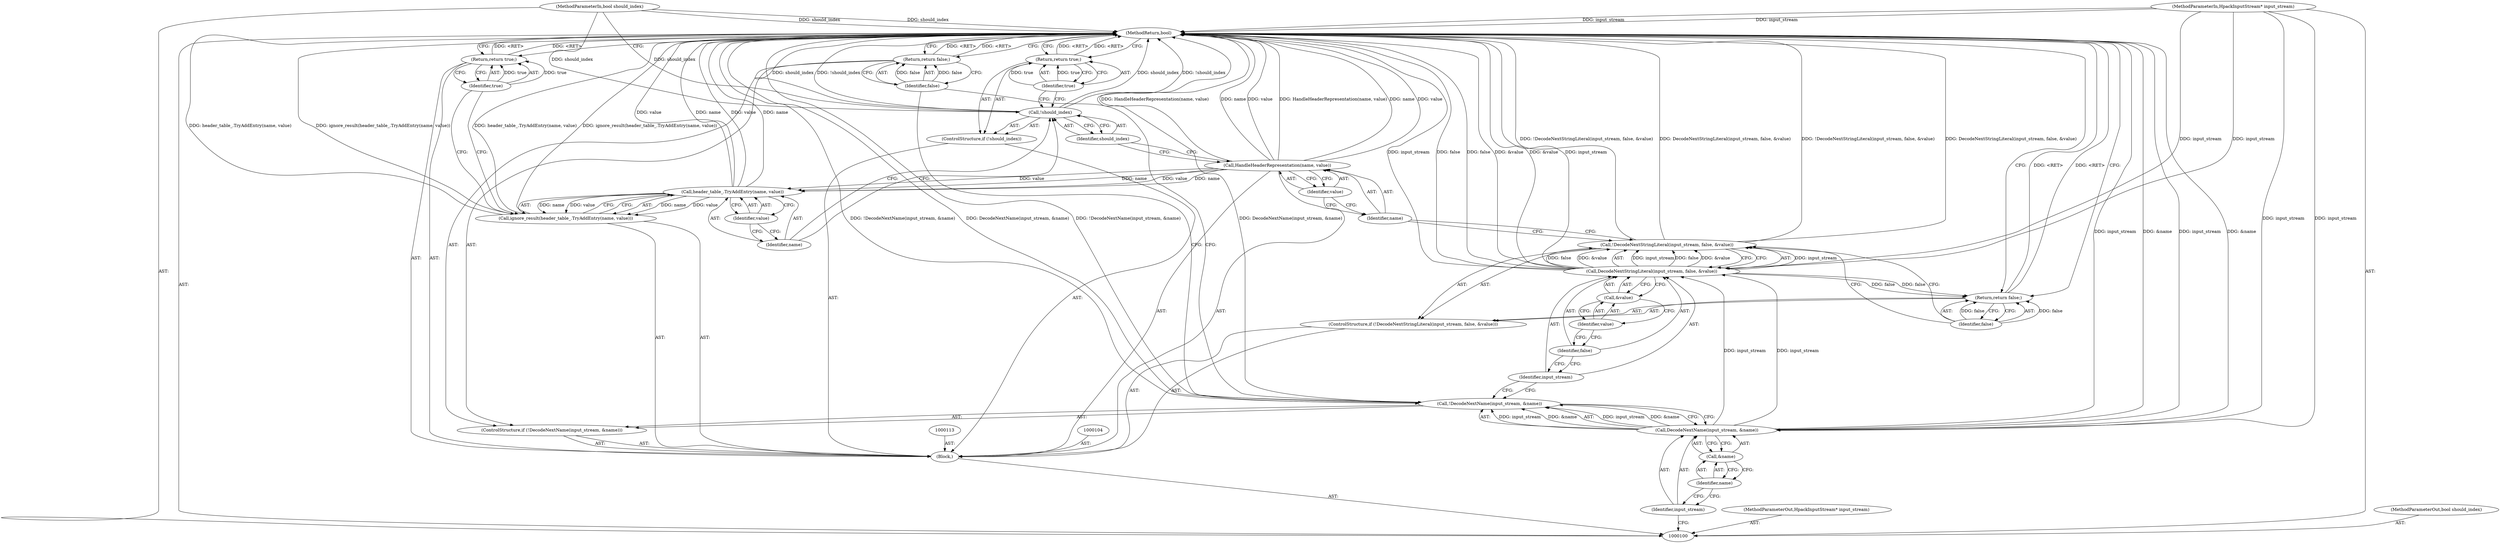 digraph "1_Chrome_37f06e622f3122a0f456fa8017d832f7e08b7457_0" {
"1000137" [label="(MethodReturn,bool)"];
"1000101" [label="(MethodParameterIn,HpackInputStream* input_stream)"];
"1000177" [label="(MethodParameterOut,HpackInputStream* input_stream)"];
"1000123" [label="(Call,HandleHeaderRepresentation(name, value))"];
"1000124" [label="(Identifier,name)"];
"1000125" [label="(Identifier,value)"];
"1000126" [label="(ControlStructure,if (!should_index))"];
"1000127" [label="(Call,!should_index)"];
"1000128" [label="(Identifier,should_index)"];
"1000130" [label="(Identifier,true)"];
"1000129" [label="(Return,return true;)"];
"1000132" [label="(Call,header_table_.TryAddEntry(name, value))"];
"1000131" [label="(Call,ignore_result(header_table_.TryAddEntry(name, value)))"];
"1000133" [label="(Identifier,name)"];
"1000134" [label="(Identifier,value)"];
"1000135" [label="(Return,return true;)"];
"1000136" [label="(Identifier,true)"];
"1000102" [label="(MethodParameterIn,bool should_index)"];
"1000178" [label="(MethodParameterOut,bool should_index)"];
"1000103" [label="(Block,)"];
"1000105" [label="(ControlStructure,if (!DecodeNextName(input_stream, &name)))"];
"1000108" [label="(Identifier,input_stream)"];
"1000109" [label="(Call,&name)"];
"1000110" [label="(Identifier,name)"];
"1000106" [label="(Call,!DecodeNextName(input_stream, &name))"];
"1000107" [label="(Call,DecodeNextName(input_stream, &name))"];
"1000112" [label="(Identifier,false)"];
"1000111" [label="(Return,return false;)"];
"1000114" [label="(ControlStructure,if (!DecodeNextStringLiteral(input_stream, false, &value)))"];
"1000117" [label="(Identifier,input_stream)"];
"1000118" [label="(Identifier,false)"];
"1000119" [label="(Call,&value)"];
"1000120" [label="(Identifier,value)"];
"1000115" [label="(Call,!DecodeNextStringLiteral(input_stream, false, &value))"];
"1000116" [label="(Call,DecodeNextStringLiteral(input_stream, false, &value))"];
"1000122" [label="(Identifier,false)"];
"1000121" [label="(Return,return false;)"];
"1000137" -> "1000100"  [label="AST: "];
"1000137" -> "1000111"  [label="CFG: "];
"1000137" -> "1000121"  [label="CFG: "];
"1000137" -> "1000129"  [label="CFG: "];
"1000137" -> "1000135"  [label="CFG: "];
"1000111" -> "1000137"  [label="DDG: <RET>"];
"1000135" -> "1000137"  [label="DDG: <RET>"];
"1000121" -> "1000137"  [label="DDG: <RET>"];
"1000116" -> "1000137"  [label="DDG: input_stream"];
"1000116" -> "1000137"  [label="DDG: false"];
"1000116" -> "1000137"  [label="DDG: &value"];
"1000123" -> "1000137"  [label="DDG: value"];
"1000123" -> "1000137"  [label="DDG: HandleHeaderRepresentation(name, value)"];
"1000123" -> "1000137"  [label="DDG: name"];
"1000107" -> "1000137"  [label="DDG: input_stream"];
"1000107" -> "1000137"  [label="DDG: &name"];
"1000106" -> "1000137"  [label="DDG: DecodeNextName(input_stream, &name)"];
"1000106" -> "1000137"  [label="DDG: !DecodeNextName(input_stream, &name)"];
"1000132" -> "1000137"  [label="DDG: value"];
"1000132" -> "1000137"  [label="DDG: name"];
"1000115" -> "1000137"  [label="DDG: !DecodeNextStringLiteral(input_stream, false, &value)"];
"1000115" -> "1000137"  [label="DDG: DecodeNextStringLiteral(input_stream, false, &value)"];
"1000127" -> "1000137"  [label="DDG: !should_index"];
"1000127" -> "1000137"  [label="DDG: should_index"];
"1000101" -> "1000137"  [label="DDG: input_stream"];
"1000131" -> "1000137"  [label="DDG: header_table_.TryAddEntry(name, value)"];
"1000131" -> "1000137"  [label="DDG: ignore_result(header_table_.TryAddEntry(name, value))"];
"1000102" -> "1000137"  [label="DDG: should_index"];
"1000129" -> "1000137"  [label="DDG: <RET>"];
"1000101" -> "1000100"  [label="AST: "];
"1000101" -> "1000137"  [label="DDG: input_stream"];
"1000101" -> "1000107"  [label="DDG: input_stream"];
"1000101" -> "1000116"  [label="DDG: input_stream"];
"1000177" -> "1000100"  [label="AST: "];
"1000123" -> "1000103"  [label="AST: "];
"1000123" -> "1000125"  [label="CFG: "];
"1000124" -> "1000123"  [label="AST: "];
"1000125" -> "1000123"  [label="AST: "];
"1000128" -> "1000123"  [label="CFG: "];
"1000123" -> "1000137"  [label="DDG: value"];
"1000123" -> "1000137"  [label="DDG: HandleHeaderRepresentation(name, value)"];
"1000123" -> "1000137"  [label="DDG: name"];
"1000123" -> "1000132"  [label="DDG: name"];
"1000123" -> "1000132"  [label="DDG: value"];
"1000124" -> "1000123"  [label="AST: "];
"1000124" -> "1000115"  [label="CFG: "];
"1000125" -> "1000124"  [label="CFG: "];
"1000125" -> "1000123"  [label="AST: "];
"1000125" -> "1000124"  [label="CFG: "];
"1000123" -> "1000125"  [label="CFG: "];
"1000126" -> "1000103"  [label="AST: "];
"1000127" -> "1000126"  [label="AST: "];
"1000129" -> "1000126"  [label="AST: "];
"1000127" -> "1000126"  [label="AST: "];
"1000127" -> "1000128"  [label="CFG: "];
"1000128" -> "1000127"  [label="AST: "];
"1000130" -> "1000127"  [label="CFG: "];
"1000133" -> "1000127"  [label="CFG: "];
"1000127" -> "1000137"  [label="DDG: !should_index"];
"1000127" -> "1000137"  [label="DDG: should_index"];
"1000102" -> "1000127"  [label="DDG: should_index"];
"1000128" -> "1000127"  [label="AST: "];
"1000128" -> "1000123"  [label="CFG: "];
"1000127" -> "1000128"  [label="CFG: "];
"1000130" -> "1000129"  [label="AST: "];
"1000130" -> "1000127"  [label="CFG: "];
"1000129" -> "1000130"  [label="CFG: "];
"1000130" -> "1000129"  [label="DDG: true"];
"1000129" -> "1000126"  [label="AST: "];
"1000129" -> "1000130"  [label="CFG: "];
"1000130" -> "1000129"  [label="AST: "];
"1000137" -> "1000129"  [label="CFG: "];
"1000129" -> "1000137"  [label="DDG: <RET>"];
"1000130" -> "1000129"  [label="DDG: true"];
"1000132" -> "1000131"  [label="AST: "];
"1000132" -> "1000134"  [label="CFG: "];
"1000133" -> "1000132"  [label="AST: "];
"1000134" -> "1000132"  [label="AST: "];
"1000131" -> "1000132"  [label="CFG: "];
"1000132" -> "1000137"  [label="DDG: value"];
"1000132" -> "1000137"  [label="DDG: name"];
"1000132" -> "1000131"  [label="DDG: name"];
"1000132" -> "1000131"  [label="DDG: value"];
"1000123" -> "1000132"  [label="DDG: name"];
"1000123" -> "1000132"  [label="DDG: value"];
"1000131" -> "1000103"  [label="AST: "];
"1000131" -> "1000132"  [label="CFG: "];
"1000132" -> "1000131"  [label="AST: "];
"1000136" -> "1000131"  [label="CFG: "];
"1000131" -> "1000137"  [label="DDG: header_table_.TryAddEntry(name, value)"];
"1000131" -> "1000137"  [label="DDG: ignore_result(header_table_.TryAddEntry(name, value))"];
"1000132" -> "1000131"  [label="DDG: name"];
"1000132" -> "1000131"  [label="DDG: value"];
"1000133" -> "1000132"  [label="AST: "];
"1000133" -> "1000127"  [label="CFG: "];
"1000134" -> "1000133"  [label="CFG: "];
"1000134" -> "1000132"  [label="AST: "];
"1000134" -> "1000133"  [label="CFG: "];
"1000132" -> "1000134"  [label="CFG: "];
"1000135" -> "1000103"  [label="AST: "];
"1000135" -> "1000136"  [label="CFG: "];
"1000136" -> "1000135"  [label="AST: "];
"1000137" -> "1000135"  [label="CFG: "];
"1000135" -> "1000137"  [label="DDG: <RET>"];
"1000136" -> "1000135"  [label="DDG: true"];
"1000136" -> "1000135"  [label="AST: "];
"1000136" -> "1000131"  [label="CFG: "];
"1000135" -> "1000136"  [label="CFG: "];
"1000136" -> "1000135"  [label="DDG: true"];
"1000102" -> "1000100"  [label="AST: "];
"1000102" -> "1000137"  [label="DDG: should_index"];
"1000102" -> "1000127"  [label="DDG: should_index"];
"1000178" -> "1000100"  [label="AST: "];
"1000103" -> "1000100"  [label="AST: "];
"1000104" -> "1000103"  [label="AST: "];
"1000105" -> "1000103"  [label="AST: "];
"1000113" -> "1000103"  [label="AST: "];
"1000114" -> "1000103"  [label="AST: "];
"1000123" -> "1000103"  [label="AST: "];
"1000126" -> "1000103"  [label="AST: "];
"1000131" -> "1000103"  [label="AST: "];
"1000135" -> "1000103"  [label="AST: "];
"1000105" -> "1000103"  [label="AST: "];
"1000106" -> "1000105"  [label="AST: "];
"1000111" -> "1000105"  [label="AST: "];
"1000108" -> "1000107"  [label="AST: "];
"1000108" -> "1000100"  [label="CFG: "];
"1000110" -> "1000108"  [label="CFG: "];
"1000109" -> "1000107"  [label="AST: "];
"1000109" -> "1000110"  [label="CFG: "];
"1000110" -> "1000109"  [label="AST: "];
"1000107" -> "1000109"  [label="CFG: "];
"1000110" -> "1000109"  [label="AST: "];
"1000110" -> "1000108"  [label="CFG: "];
"1000109" -> "1000110"  [label="CFG: "];
"1000106" -> "1000105"  [label="AST: "];
"1000106" -> "1000107"  [label="CFG: "];
"1000107" -> "1000106"  [label="AST: "];
"1000112" -> "1000106"  [label="CFG: "];
"1000117" -> "1000106"  [label="CFG: "];
"1000106" -> "1000137"  [label="DDG: DecodeNextName(input_stream, &name)"];
"1000106" -> "1000137"  [label="DDG: !DecodeNextName(input_stream, &name)"];
"1000107" -> "1000106"  [label="DDG: input_stream"];
"1000107" -> "1000106"  [label="DDG: &name"];
"1000107" -> "1000106"  [label="AST: "];
"1000107" -> "1000109"  [label="CFG: "];
"1000108" -> "1000107"  [label="AST: "];
"1000109" -> "1000107"  [label="AST: "];
"1000106" -> "1000107"  [label="CFG: "];
"1000107" -> "1000137"  [label="DDG: input_stream"];
"1000107" -> "1000137"  [label="DDG: &name"];
"1000107" -> "1000106"  [label="DDG: input_stream"];
"1000107" -> "1000106"  [label="DDG: &name"];
"1000101" -> "1000107"  [label="DDG: input_stream"];
"1000107" -> "1000116"  [label="DDG: input_stream"];
"1000112" -> "1000111"  [label="AST: "];
"1000112" -> "1000106"  [label="CFG: "];
"1000111" -> "1000112"  [label="CFG: "];
"1000112" -> "1000111"  [label="DDG: false"];
"1000111" -> "1000105"  [label="AST: "];
"1000111" -> "1000112"  [label="CFG: "];
"1000112" -> "1000111"  [label="AST: "];
"1000137" -> "1000111"  [label="CFG: "];
"1000111" -> "1000137"  [label="DDG: <RET>"];
"1000112" -> "1000111"  [label="DDG: false"];
"1000114" -> "1000103"  [label="AST: "];
"1000115" -> "1000114"  [label="AST: "];
"1000121" -> "1000114"  [label="AST: "];
"1000117" -> "1000116"  [label="AST: "];
"1000117" -> "1000106"  [label="CFG: "];
"1000118" -> "1000117"  [label="CFG: "];
"1000118" -> "1000116"  [label="AST: "];
"1000118" -> "1000117"  [label="CFG: "];
"1000120" -> "1000118"  [label="CFG: "];
"1000119" -> "1000116"  [label="AST: "];
"1000119" -> "1000120"  [label="CFG: "];
"1000120" -> "1000119"  [label="AST: "];
"1000116" -> "1000119"  [label="CFG: "];
"1000120" -> "1000119"  [label="AST: "];
"1000120" -> "1000118"  [label="CFG: "];
"1000119" -> "1000120"  [label="CFG: "];
"1000115" -> "1000114"  [label="AST: "];
"1000115" -> "1000116"  [label="CFG: "];
"1000116" -> "1000115"  [label="AST: "];
"1000122" -> "1000115"  [label="CFG: "];
"1000124" -> "1000115"  [label="CFG: "];
"1000115" -> "1000137"  [label="DDG: !DecodeNextStringLiteral(input_stream, false, &value)"];
"1000115" -> "1000137"  [label="DDG: DecodeNextStringLiteral(input_stream, false, &value)"];
"1000116" -> "1000115"  [label="DDG: input_stream"];
"1000116" -> "1000115"  [label="DDG: false"];
"1000116" -> "1000115"  [label="DDG: &value"];
"1000116" -> "1000115"  [label="AST: "];
"1000116" -> "1000119"  [label="CFG: "];
"1000117" -> "1000116"  [label="AST: "];
"1000118" -> "1000116"  [label="AST: "];
"1000119" -> "1000116"  [label="AST: "];
"1000115" -> "1000116"  [label="CFG: "];
"1000116" -> "1000137"  [label="DDG: input_stream"];
"1000116" -> "1000137"  [label="DDG: false"];
"1000116" -> "1000137"  [label="DDG: &value"];
"1000116" -> "1000115"  [label="DDG: input_stream"];
"1000116" -> "1000115"  [label="DDG: false"];
"1000116" -> "1000115"  [label="DDG: &value"];
"1000107" -> "1000116"  [label="DDG: input_stream"];
"1000101" -> "1000116"  [label="DDG: input_stream"];
"1000116" -> "1000121"  [label="DDG: false"];
"1000122" -> "1000121"  [label="AST: "];
"1000122" -> "1000115"  [label="CFG: "];
"1000121" -> "1000122"  [label="CFG: "];
"1000122" -> "1000121"  [label="DDG: false"];
"1000121" -> "1000114"  [label="AST: "];
"1000121" -> "1000122"  [label="CFG: "];
"1000122" -> "1000121"  [label="AST: "];
"1000137" -> "1000121"  [label="CFG: "];
"1000121" -> "1000137"  [label="DDG: <RET>"];
"1000122" -> "1000121"  [label="DDG: false"];
"1000116" -> "1000121"  [label="DDG: false"];
}
